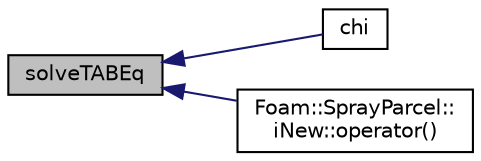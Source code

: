 digraph "solveTABEq"
{
  bgcolor="transparent";
  edge [fontname="Helvetica",fontsize="10",labelfontname="Helvetica",labelfontsize="10"];
  node [fontname="Helvetica",fontsize="10",shape=record];
  rankdir="LR";
  Node426 [label="solveTABEq",height=0.2,width=0.4,color="black", fillcolor="grey75", style="filled", fontcolor="black"];
  Node426 -> Node427 [dir="back",color="midnightblue",fontsize="10",style="solid",fontname="Helvetica"];
  Node427 [label="chi",height=0.2,width=0.4,color="black",URL="$a25665.html#a8de5b1fcaf51563453f97293aa5e7e93"];
  Node426 -> Node428 [dir="back",color="midnightblue",fontsize="10",style="solid",fontname="Helvetica"];
  Node428 [label="Foam::SprayParcel::\liNew::operator()",height=0.2,width=0.4,color="black",URL="$a25673.html#a91088952f4c10fdcd976f75ea537a07a"];
}

